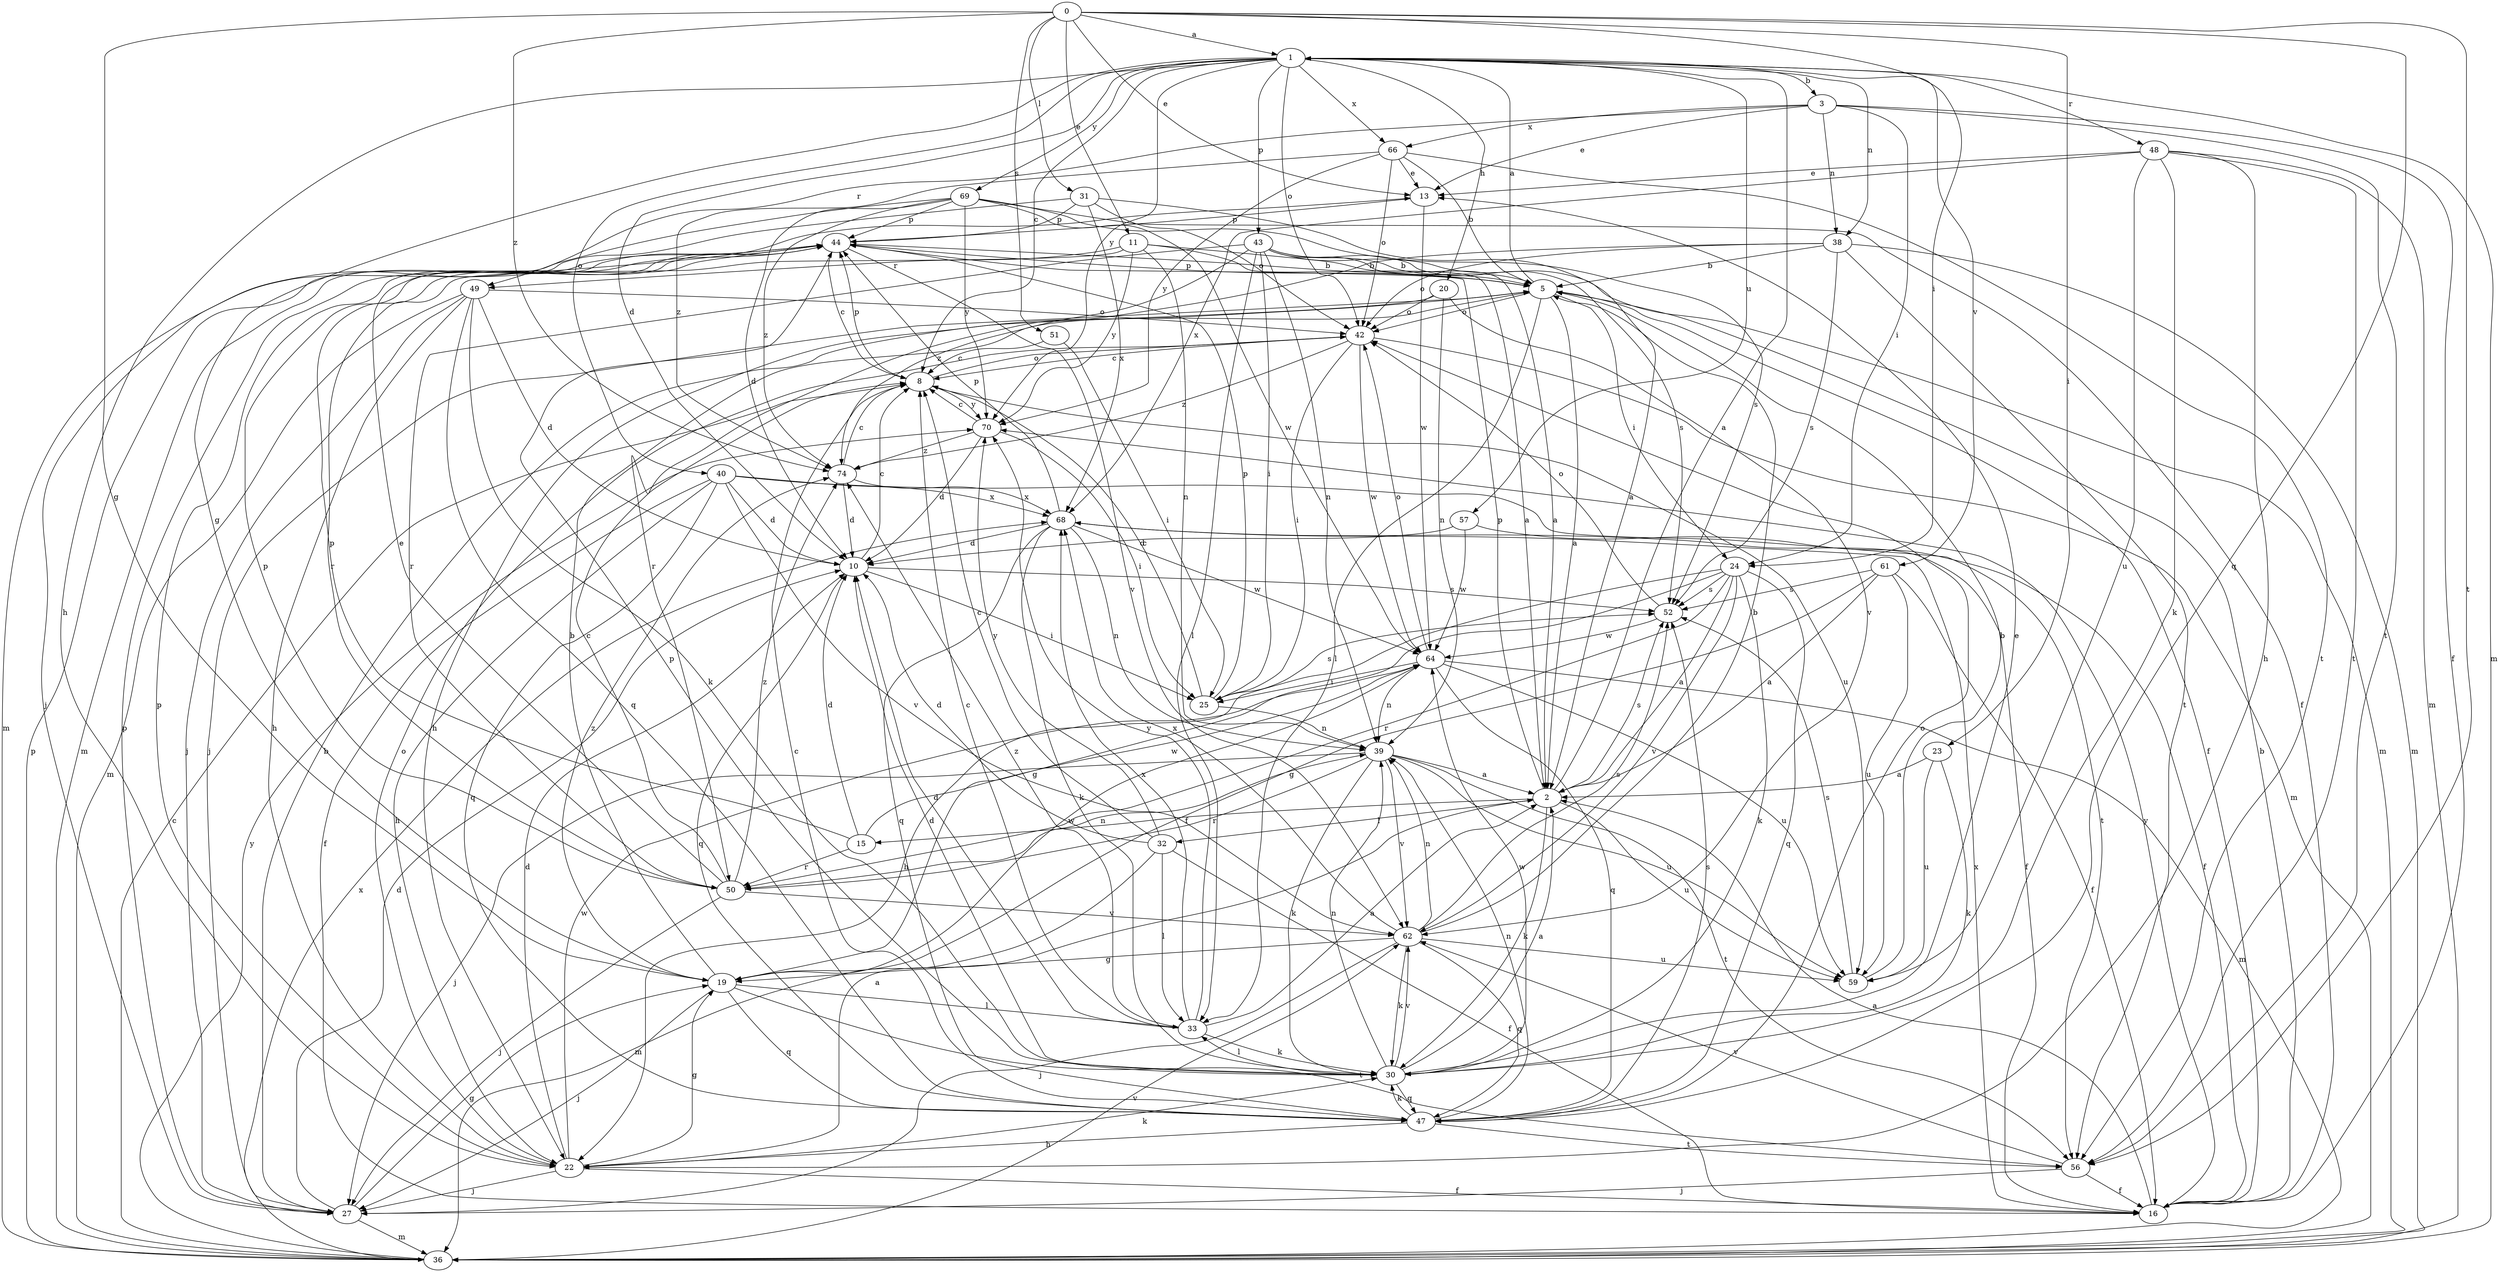 strict digraph  {
0;
1;
2;
3;
5;
8;
10;
11;
13;
15;
16;
19;
20;
22;
23;
24;
25;
27;
30;
31;
32;
33;
36;
38;
39;
40;
42;
43;
44;
47;
48;
49;
50;
51;
52;
56;
57;
59;
61;
62;
64;
66;
68;
69;
70;
74;
0 -> 1  [label=a];
0 -> 11  [label=e];
0 -> 13  [label=e];
0 -> 19  [label=g];
0 -> 23  [label=i];
0 -> 24  [label=i];
0 -> 31  [label=l];
0 -> 47  [label=q];
0 -> 51  [label=s];
0 -> 56  [label=t];
0 -> 74  [label=z];
1 -> 3  [label=b];
1 -> 8  [label=c];
1 -> 10  [label=d];
1 -> 19  [label=g];
1 -> 20  [label=h];
1 -> 22  [label=h];
1 -> 36  [label=m];
1 -> 38  [label=n];
1 -> 40  [label=o];
1 -> 42  [label=o];
1 -> 43  [label=p];
1 -> 48  [label=r];
1 -> 57  [label=u];
1 -> 61  [label=v];
1 -> 66  [label=x];
1 -> 69  [label=y];
1 -> 70  [label=y];
2 -> 1  [label=a];
2 -> 15  [label=f];
2 -> 30  [label=k];
2 -> 32  [label=l];
2 -> 44  [label=p];
2 -> 52  [label=s];
2 -> 59  [label=u];
3 -> 13  [label=e];
3 -> 16  [label=f];
3 -> 24  [label=i];
3 -> 38  [label=n];
3 -> 49  [label=r];
3 -> 56  [label=t];
3 -> 66  [label=x];
5 -> 1  [label=a];
5 -> 2  [label=a];
5 -> 16  [label=f];
5 -> 24  [label=i];
5 -> 27  [label=j];
5 -> 33  [label=l];
5 -> 42  [label=o];
5 -> 44  [label=p];
8 -> 42  [label=o];
8 -> 44  [label=p];
8 -> 59  [label=u];
8 -> 70  [label=y];
10 -> 8  [label=c];
10 -> 25  [label=i];
10 -> 47  [label=q];
10 -> 52  [label=s];
11 -> 2  [label=a];
11 -> 5  [label=b];
11 -> 39  [label=n];
11 -> 49  [label=r];
11 -> 50  [label=r];
11 -> 70  [label=y];
13 -> 44  [label=p];
13 -> 64  [label=w];
15 -> 10  [label=d];
15 -> 44  [label=p];
15 -> 50  [label=r];
15 -> 64  [label=w];
16 -> 2  [label=a];
16 -> 5  [label=b];
16 -> 68  [label=x];
16 -> 70  [label=y];
19 -> 5  [label=b];
19 -> 27  [label=j];
19 -> 33  [label=l];
19 -> 47  [label=q];
19 -> 56  [label=t];
19 -> 64  [label=w];
19 -> 74  [label=z];
20 -> 22  [label=h];
20 -> 39  [label=n];
20 -> 42  [label=o];
20 -> 62  [label=v];
22 -> 2  [label=a];
22 -> 10  [label=d];
22 -> 16  [label=f];
22 -> 19  [label=g];
22 -> 27  [label=j];
22 -> 30  [label=k];
22 -> 42  [label=o];
22 -> 44  [label=p];
22 -> 64  [label=w];
23 -> 2  [label=a];
23 -> 30  [label=k];
23 -> 59  [label=u];
24 -> 2  [label=a];
24 -> 19  [label=g];
24 -> 22  [label=h];
24 -> 30  [label=k];
24 -> 47  [label=q];
24 -> 50  [label=r];
24 -> 52  [label=s];
24 -> 62  [label=v];
25 -> 8  [label=c];
25 -> 39  [label=n];
25 -> 44  [label=p];
25 -> 52  [label=s];
27 -> 5  [label=b];
27 -> 10  [label=d];
27 -> 19  [label=g];
27 -> 36  [label=m];
27 -> 44  [label=p];
30 -> 2  [label=a];
30 -> 10  [label=d];
30 -> 13  [label=e];
30 -> 33  [label=l];
30 -> 39  [label=n];
30 -> 44  [label=p];
30 -> 47  [label=q];
30 -> 62  [label=v];
30 -> 64  [label=w];
31 -> 2  [label=a];
31 -> 36  [label=m];
31 -> 42  [label=o];
31 -> 44  [label=p];
31 -> 68  [label=x];
32 -> 8  [label=c];
32 -> 10  [label=d];
32 -> 16  [label=f];
32 -> 33  [label=l];
32 -> 36  [label=m];
32 -> 70  [label=y];
33 -> 2  [label=a];
33 -> 8  [label=c];
33 -> 10  [label=d];
33 -> 30  [label=k];
33 -> 68  [label=x];
33 -> 70  [label=y];
33 -> 74  [label=z];
36 -> 8  [label=c];
36 -> 44  [label=p];
36 -> 62  [label=v];
36 -> 68  [label=x];
36 -> 70  [label=y];
38 -> 5  [label=b];
38 -> 36  [label=m];
38 -> 42  [label=o];
38 -> 50  [label=r];
38 -> 52  [label=s];
38 -> 56  [label=t];
39 -> 2  [label=a];
39 -> 27  [label=j];
39 -> 30  [label=k];
39 -> 50  [label=r];
39 -> 56  [label=t];
39 -> 59  [label=u];
39 -> 62  [label=v];
40 -> 10  [label=d];
40 -> 16  [label=f];
40 -> 22  [label=h];
40 -> 47  [label=q];
40 -> 56  [label=t];
40 -> 62  [label=v];
40 -> 68  [label=x];
42 -> 8  [label=c];
42 -> 25  [label=i];
42 -> 36  [label=m];
42 -> 64  [label=w];
42 -> 74  [label=z];
43 -> 2  [label=a];
43 -> 5  [label=b];
43 -> 25  [label=i];
43 -> 33  [label=l];
43 -> 36  [label=m];
43 -> 39  [label=n];
43 -> 50  [label=r];
43 -> 52  [label=s];
43 -> 74  [label=z];
44 -> 5  [label=b];
44 -> 8  [label=c];
44 -> 36  [label=m];
44 -> 62  [label=v];
47 -> 8  [label=c];
47 -> 22  [label=h];
47 -> 30  [label=k];
47 -> 39  [label=n];
47 -> 42  [label=o];
47 -> 52  [label=s];
47 -> 56  [label=t];
48 -> 13  [label=e];
48 -> 22  [label=h];
48 -> 30  [label=k];
48 -> 36  [label=m];
48 -> 56  [label=t];
48 -> 59  [label=u];
48 -> 68  [label=x];
49 -> 10  [label=d];
49 -> 22  [label=h];
49 -> 27  [label=j];
49 -> 30  [label=k];
49 -> 36  [label=m];
49 -> 42  [label=o];
49 -> 47  [label=q];
50 -> 8  [label=c];
50 -> 13  [label=e];
50 -> 27  [label=j];
50 -> 39  [label=n];
50 -> 44  [label=p];
50 -> 62  [label=v];
50 -> 74  [label=z];
51 -> 8  [label=c];
51 -> 25  [label=i];
52 -> 42  [label=o];
52 -> 64  [label=w];
56 -> 16  [label=f];
56 -> 27  [label=j];
56 -> 62  [label=v];
57 -> 10  [label=d];
57 -> 16  [label=f];
57 -> 64  [label=w];
59 -> 5  [label=b];
59 -> 52  [label=s];
61 -> 2  [label=a];
61 -> 16  [label=f];
61 -> 19  [label=g];
61 -> 52  [label=s];
61 -> 59  [label=u];
62 -> 5  [label=b];
62 -> 19  [label=g];
62 -> 27  [label=j];
62 -> 30  [label=k];
62 -> 39  [label=n];
62 -> 47  [label=q];
62 -> 52  [label=s];
62 -> 59  [label=u];
62 -> 68  [label=x];
64 -> 25  [label=i];
64 -> 36  [label=m];
64 -> 39  [label=n];
64 -> 42  [label=o];
64 -> 47  [label=q];
64 -> 59  [label=u];
66 -> 5  [label=b];
66 -> 13  [label=e];
66 -> 42  [label=o];
66 -> 56  [label=t];
66 -> 70  [label=y];
66 -> 74  [label=z];
68 -> 10  [label=d];
68 -> 16  [label=f];
68 -> 30  [label=k];
68 -> 39  [label=n];
68 -> 44  [label=p];
68 -> 47  [label=q];
68 -> 64  [label=w];
69 -> 10  [label=d];
69 -> 16  [label=f];
69 -> 27  [label=j];
69 -> 44  [label=p];
69 -> 52  [label=s];
69 -> 64  [label=w];
69 -> 70  [label=y];
69 -> 74  [label=z];
70 -> 8  [label=c];
70 -> 10  [label=d];
70 -> 25  [label=i];
70 -> 74  [label=z];
74 -> 8  [label=c];
74 -> 10  [label=d];
74 -> 68  [label=x];
}
